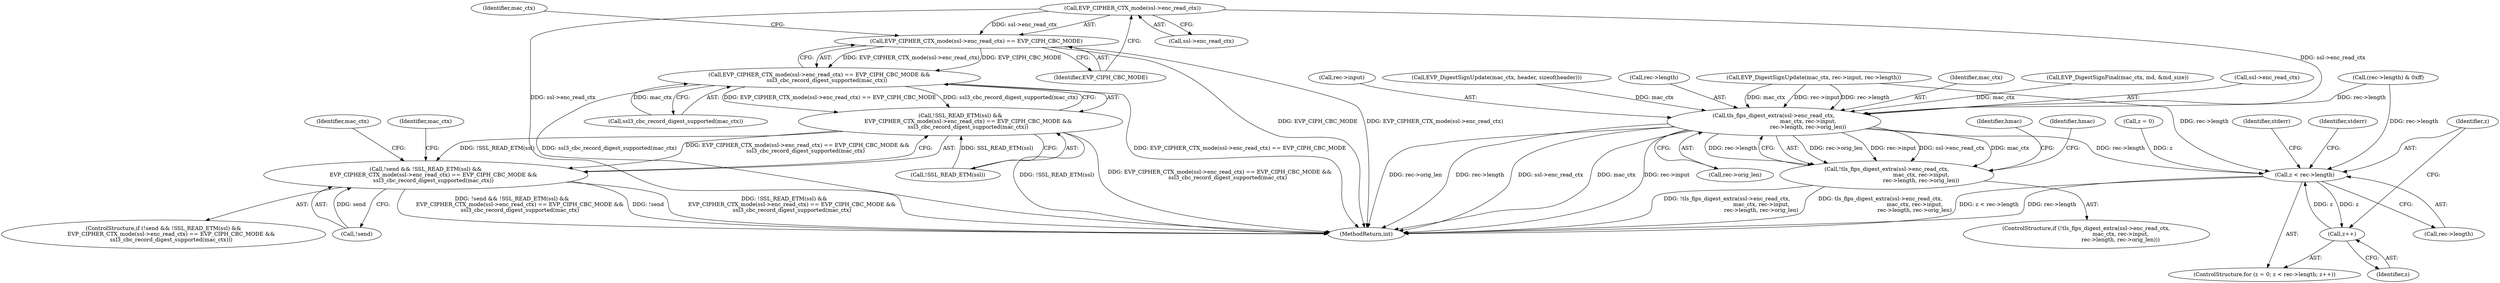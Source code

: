 digraph "0_openssl_4ad93618d26a3ea23d36ad5498ff4f59eff3a4d2_3@pointer" {
"1000295" [label="(Call,EVP_CIPHER_CTX_mode(ssl->enc_read_ctx))"];
"1000294" [label="(Call,EVP_CIPHER_CTX_mode(ssl->enc_read_ctx) == EVP_CIPH_CBC_MODE)"];
"1000293" [label="(Call,EVP_CIPHER_CTX_mode(ssl->enc_read_ctx) == EVP_CIPH_CBC_MODE &&\n         ssl3_cbc_record_digest_supported(mac_ctx))"];
"1000289" [label="(Call,!SSL_READ_ETM(ssl) &&\n         EVP_CIPHER_CTX_mode(ssl->enc_read_ctx) == EVP_CIPH_CBC_MODE &&\n         ssl3_cbc_record_digest_supported(mac_ctx))"];
"1000286" [label="(Call,!send && !SSL_READ_ETM(ssl) &&\n         EVP_CIPHER_CTX_mode(ssl->enc_read_ctx) == EVP_CIPH_CBC_MODE &&\n         ssl3_cbc_record_digest_supported(mac_ctx))"];
"1000386" [label="(Call,tls_fips_digest_extra(ssl->enc_read_ctx,\n                                        mac_ctx, rec->input,\n                                        rec->length, rec->orig_len))"];
"1000385" [label="(Call,!tls_fips_digest_extra(ssl->enc_read_ctx,\n                                        mac_ctx, rec->input,\n                                        rec->length, rec->orig_len))"];
"1000440" [label="(Call,z < rec->length)"];
"1000445" [label="(Call,z++)"];
"1000289" [label="(Call,!SSL_READ_ETM(ssl) &&\n         EVP_CIPHER_CTX_mode(ssl->enc_read_ctx) == EVP_CIPH_CBC_MODE &&\n         ssl3_cbc_record_digest_supported(mac_ctx))"];
"1000353" [label="(Call,EVP_DigestSignUpdate(mac_ctx, rec->input, rec->length))"];
"1000346" [label="(Identifier,mac_ctx)"];
"1000442" [label="(Call,rec->length)"];
"1000506" [label="(MethodReturn,int)"];
"1000391" [label="(Call,rec->input)"];
"1000445" [label="(Call,z++)"];
"1000301" [label="(Identifier,mac_ctx)"];
"1000456" [label="(Identifier,stderr)"];
"1000285" [label="(ControlStructure,if (!send && !SSL_READ_ETM(ssl) &&\n         EVP_CIPHER_CTX_mode(ssl->enc_read_ctx) == EVP_CIPH_CBC_MODE &&\n         ssl3_cbc_record_digest_supported(mac_ctx)))"];
"1000440" [label="(Call,z < rec->length)"];
"1000296" [label="(Call,ssl->enc_read_ctx)"];
"1000386" [label="(Call,tls_fips_digest_extra(ssl->enc_read_ctx,\n                                        mac_ctx, rec->input,\n                                        rec->length, rec->orig_len))"];
"1000385" [label="(Call,!tls_fips_digest_extra(ssl->enc_read_ctx,\n                                        mac_ctx, rec->input,\n                                        rec->length, rec->orig_len))"];
"1000384" [label="(ControlStructure,if (!tls_fips_digest_extra(ssl->enc_read_ctx,\n                                        mac_ctx, rec->input,\n                                        rec->length, rec->orig_len)))"];
"1000397" [label="(Call,rec->orig_len)"];
"1000436" [label="(ControlStructure,for (z = 0; z < rec->length; z++))"];
"1000446" [label="(Identifier,z)"];
"1000345" [label="(Call,EVP_DigestSignUpdate(mac_ctx, header, sizeof(header)))"];
"1000402" [label="(Identifier,hmac)"];
"1000299" [label="(Identifier,EVP_CIPH_CBC_MODE)"];
"1000394" [label="(Call,rec->length)"];
"1000390" [label="(Identifier,mac_ctx)"];
"1000441" [label="(Identifier,z)"];
"1000294" [label="(Call,EVP_CIPHER_CTX_mode(ssl->enc_read_ctx) == EVP_CIPH_CBC_MODE)"];
"1000363" [label="(Call,EVP_DigestSignFinal(mac_ctx, md, &md_size))"];
"1000407" [label="(Identifier,hmac)"];
"1000290" [label="(Call,!SSL_READ_ETM(ssl))"];
"1000287" [label="(Call,!send)"];
"1000286" [label="(Call,!send && !SSL_READ_ETM(ssl) &&\n         EVP_CIPHER_CTX_mode(ssl->enc_read_ctx) == EVP_CIPH_CBC_MODE &&\n         ssl3_cbc_record_digest_supported(mac_ctx))"];
"1000293" [label="(Call,EVP_CIPHER_CTX_mode(ssl->enc_read_ctx) == EVP_CIPH_CBC_MODE &&\n         ssl3_cbc_record_digest_supported(mac_ctx))"];
"1000387" [label="(Call,ssl->enc_read_ctx)"];
"1000437" [label="(Call,z = 0)"];
"1000300" [label="(Call,ssl3_cbc_record_digest_supported(mac_ctx))"];
"1000295" [label="(Call,EVP_CIPHER_CTX_mode(ssl->enc_read_ctx))"];
"1000306" [label="(Identifier,mac_ctx)"];
"1000280" [label="(Call,(rec->length) & 0xff)"];
"1000448" [label="(Identifier,stderr)"];
"1000295" -> "1000294"  [label="AST: "];
"1000295" -> "1000296"  [label="CFG: "];
"1000296" -> "1000295"  [label="AST: "];
"1000299" -> "1000295"  [label="CFG: "];
"1000295" -> "1000506"  [label="DDG: ssl->enc_read_ctx"];
"1000295" -> "1000294"  [label="DDG: ssl->enc_read_ctx"];
"1000295" -> "1000386"  [label="DDG: ssl->enc_read_ctx"];
"1000294" -> "1000293"  [label="AST: "];
"1000294" -> "1000299"  [label="CFG: "];
"1000299" -> "1000294"  [label="AST: "];
"1000301" -> "1000294"  [label="CFG: "];
"1000293" -> "1000294"  [label="CFG: "];
"1000294" -> "1000506"  [label="DDG: EVP_CIPH_CBC_MODE"];
"1000294" -> "1000506"  [label="DDG: EVP_CIPHER_CTX_mode(ssl->enc_read_ctx)"];
"1000294" -> "1000293"  [label="DDG: EVP_CIPHER_CTX_mode(ssl->enc_read_ctx)"];
"1000294" -> "1000293"  [label="DDG: EVP_CIPH_CBC_MODE"];
"1000293" -> "1000289"  [label="AST: "];
"1000293" -> "1000300"  [label="CFG: "];
"1000300" -> "1000293"  [label="AST: "];
"1000289" -> "1000293"  [label="CFG: "];
"1000293" -> "1000506"  [label="DDG: EVP_CIPHER_CTX_mode(ssl->enc_read_ctx) == EVP_CIPH_CBC_MODE"];
"1000293" -> "1000506"  [label="DDG: ssl3_cbc_record_digest_supported(mac_ctx)"];
"1000293" -> "1000289"  [label="DDG: EVP_CIPHER_CTX_mode(ssl->enc_read_ctx) == EVP_CIPH_CBC_MODE"];
"1000293" -> "1000289"  [label="DDG: ssl3_cbc_record_digest_supported(mac_ctx)"];
"1000300" -> "1000293"  [label="DDG: mac_ctx"];
"1000289" -> "1000286"  [label="AST: "];
"1000289" -> "1000290"  [label="CFG: "];
"1000290" -> "1000289"  [label="AST: "];
"1000286" -> "1000289"  [label="CFG: "];
"1000289" -> "1000506"  [label="DDG: !SSL_READ_ETM(ssl)"];
"1000289" -> "1000506"  [label="DDG: EVP_CIPHER_CTX_mode(ssl->enc_read_ctx) == EVP_CIPH_CBC_MODE &&\n         ssl3_cbc_record_digest_supported(mac_ctx)"];
"1000289" -> "1000286"  [label="DDG: !SSL_READ_ETM(ssl)"];
"1000289" -> "1000286"  [label="DDG: EVP_CIPHER_CTX_mode(ssl->enc_read_ctx) == EVP_CIPH_CBC_MODE &&\n         ssl3_cbc_record_digest_supported(mac_ctx)"];
"1000290" -> "1000289"  [label="DDG: SSL_READ_ETM(ssl)"];
"1000286" -> "1000285"  [label="AST: "];
"1000286" -> "1000287"  [label="CFG: "];
"1000287" -> "1000286"  [label="AST: "];
"1000306" -> "1000286"  [label="CFG: "];
"1000346" -> "1000286"  [label="CFG: "];
"1000286" -> "1000506"  [label="DDG: !send && !SSL_READ_ETM(ssl) &&\n         EVP_CIPHER_CTX_mode(ssl->enc_read_ctx) == EVP_CIPH_CBC_MODE &&\n         ssl3_cbc_record_digest_supported(mac_ctx)"];
"1000286" -> "1000506"  [label="DDG: !send"];
"1000286" -> "1000506"  [label="DDG: !SSL_READ_ETM(ssl) &&\n         EVP_CIPHER_CTX_mode(ssl->enc_read_ctx) == EVP_CIPH_CBC_MODE &&\n         ssl3_cbc_record_digest_supported(mac_ctx)"];
"1000287" -> "1000286"  [label="DDG: send"];
"1000386" -> "1000385"  [label="AST: "];
"1000386" -> "1000397"  [label="CFG: "];
"1000387" -> "1000386"  [label="AST: "];
"1000390" -> "1000386"  [label="AST: "];
"1000391" -> "1000386"  [label="AST: "];
"1000394" -> "1000386"  [label="AST: "];
"1000397" -> "1000386"  [label="AST: "];
"1000385" -> "1000386"  [label="CFG: "];
"1000386" -> "1000506"  [label="DDG: rec->orig_len"];
"1000386" -> "1000506"  [label="DDG: rec->length"];
"1000386" -> "1000506"  [label="DDG: ssl->enc_read_ctx"];
"1000386" -> "1000506"  [label="DDG: mac_ctx"];
"1000386" -> "1000506"  [label="DDG: rec->input"];
"1000386" -> "1000385"  [label="DDG: rec->orig_len"];
"1000386" -> "1000385"  [label="DDG: rec->input"];
"1000386" -> "1000385"  [label="DDG: ssl->enc_read_ctx"];
"1000386" -> "1000385"  [label="DDG: mac_ctx"];
"1000386" -> "1000385"  [label="DDG: rec->length"];
"1000363" -> "1000386"  [label="DDG: mac_ctx"];
"1000353" -> "1000386"  [label="DDG: mac_ctx"];
"1000353" -> "1000386"  [label="DDG: rec->input"];
"1000353" -> "1000386"  [label="DDG: rec->length"];
"1000345" -> "1000386"  [label="DDG: mac_ctx"];
"1000280" -> "1000386"  [label="DDG: rec->length"];
"1000386" -> "1000440"  [label="DDG: rec->length"];
"1000385" -> "1000384"  [label="AST: "];
"1000402" -> "1000385"  [label="CFG: "];
"1000407" -> "1000385"  [label="CFG: "];
"1000385" -> "1000506"  [label="DDG: tls_fips_digest_extra(ssl->enc_read_ctx,\n                                        mac_ctx, rec->input,\n                                        rec->length, rec->orig_len)"];
"1000385" -> "1000506"  [label="DDG: !tls_fips_digest_extra(ssl->enc_read_ctx,\n                                        mac_ctx, rec->input,\n                                        rec->length, rec->orig_len)"];
"1000440" -> "1000436"  [label="AST: "];
"1000440" -> "1000442"  [label="CFG: "];
"1000441" -> "1000440"  [label="AST: "];
"1000442" -> "1000440"  [label="AST: "];
"1000448" -> "1000440"  [label="CFG: "];
"1000456" -> "1000440"  [label="CFG: "];
"1000440" -> "1000506"  [label="DDG: rec->length"];
"1000440" -> "1000506"  [label="DDG: z < rec->length"];
"1000437" -> "1000440"  [label="DDG: z"];
"1000445" -> "1000440"  [label="DDG: z"];
"1000353" -> "1000440"  [label="DDG: rec->length"];
"1000280" -> "1000440"  [label="DDG: rec->length"];
"1000440" -> "1000445"  [label="DDG: z"];
"1000445" -> "1000436"  [label="AST: "];
"1000445" -> "1000446"  [label="CFG: "];
"1000446" -> "1000445"  [label="AST: "];
"1000441" -> "1000445"  [label="CFG: "];
}
